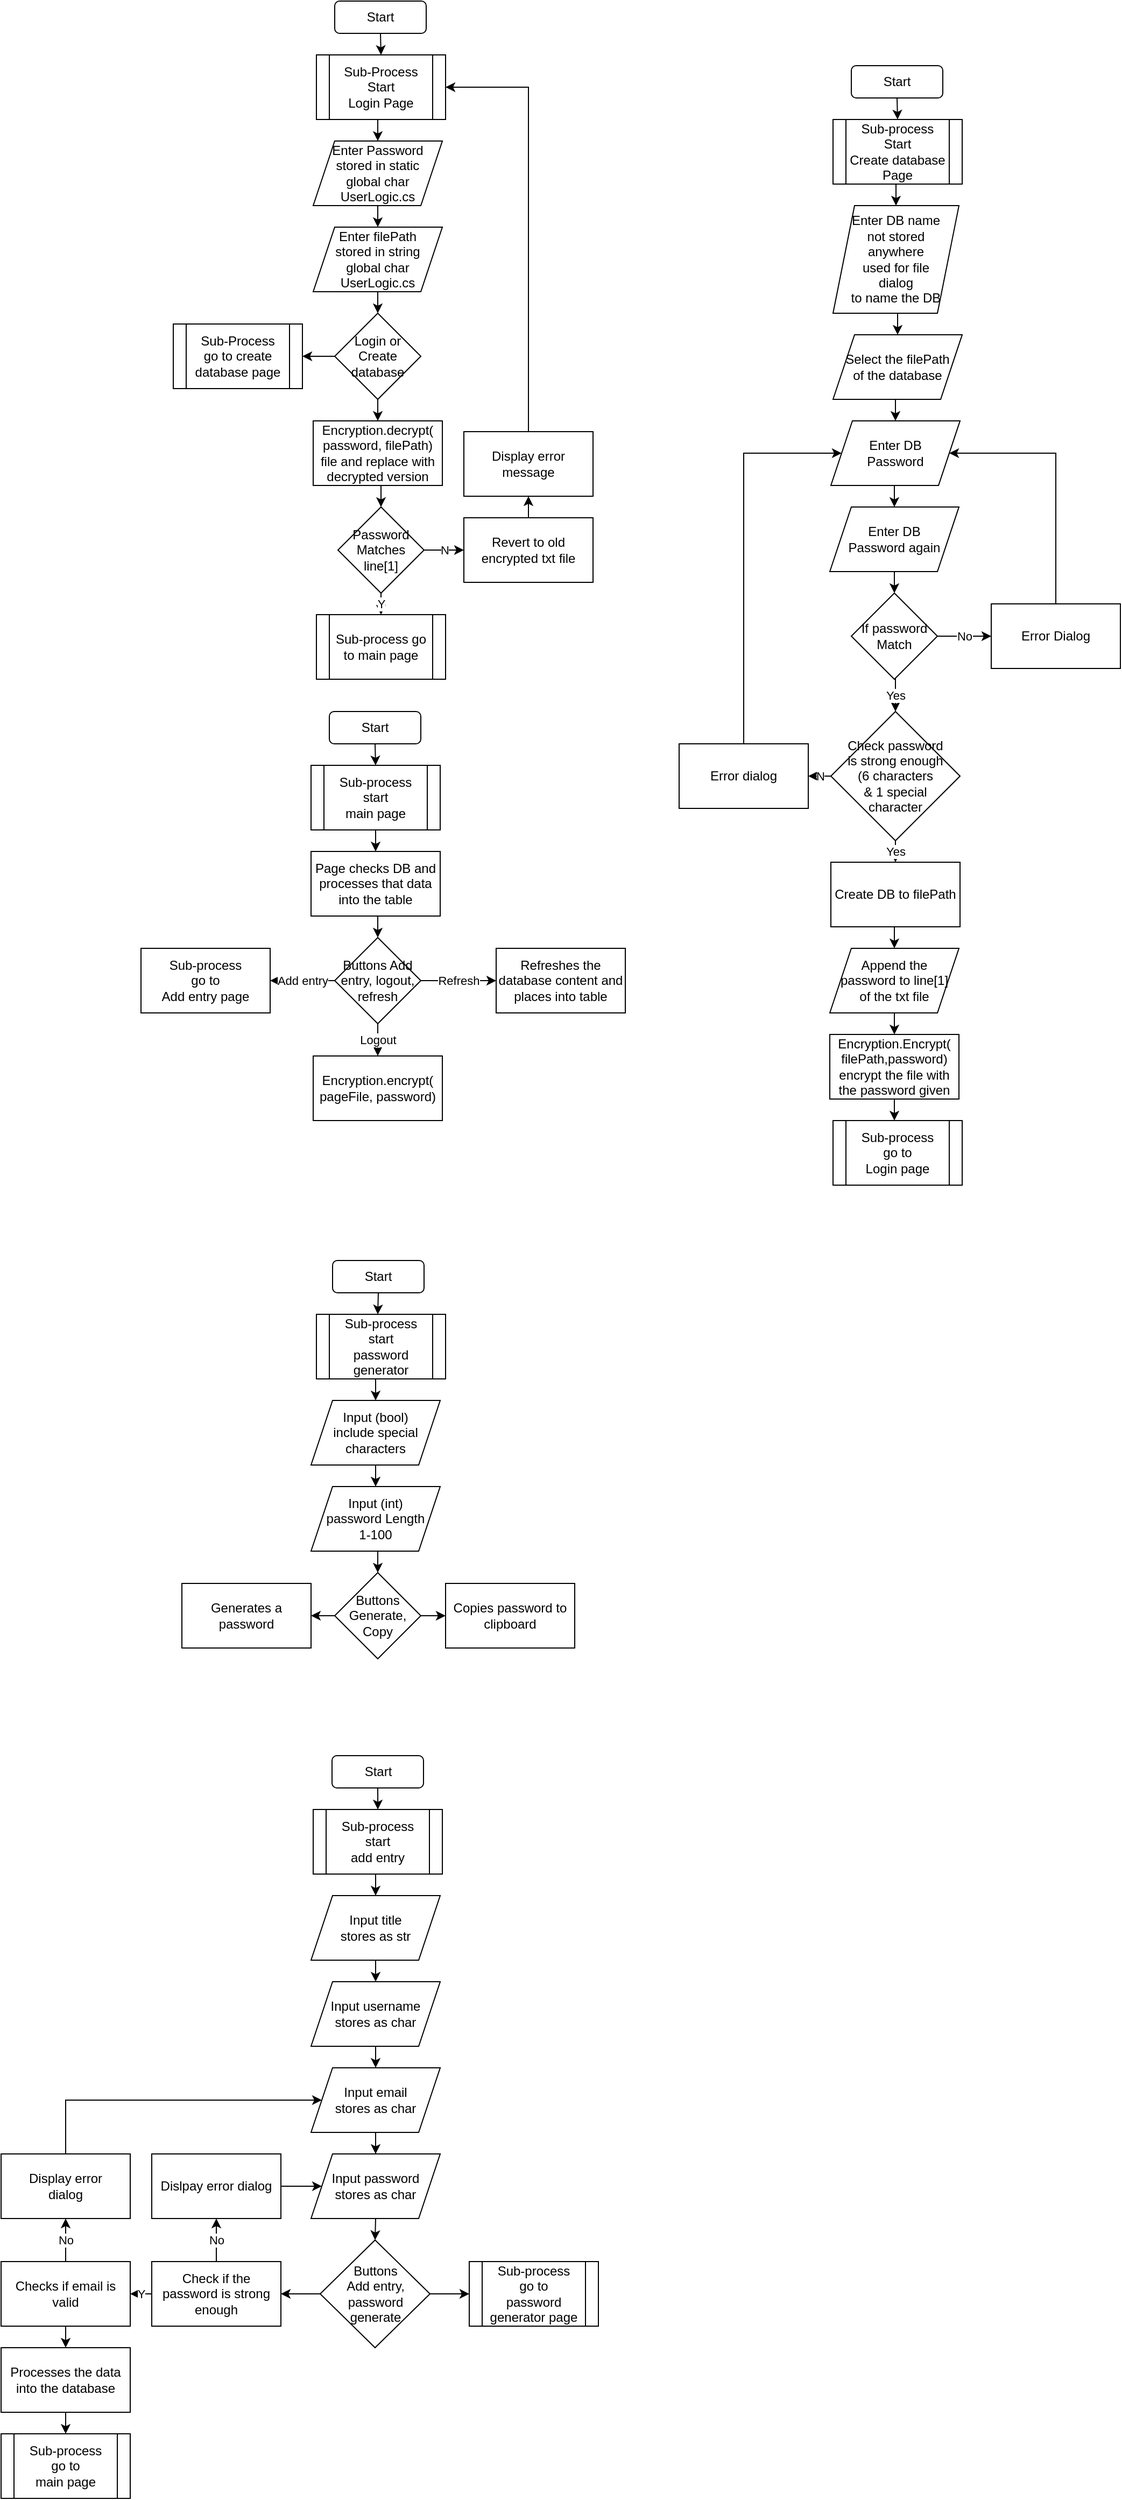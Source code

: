 <mxfile version="21.1.8" type="device">
  <diagram name="Page-1" id="aBPypEEteQPIvq4QUdJu">
    <mxGraphModel dx="2161" dy="1326" grid="1" gridSize="10" guides="1" tooltips="1" connect="1" arrows="1" fold="1" page="1" pageScale="1" pageWidth="850" pageHeight="1100" math="0" shadow="0">
      <root>
        <mxCell id="0" />
        <mxCell id="1" parent="0" />
        <mxCell id="FxC0_pa8mNY-ZTKqQQei-4" style="edgeStyle=orthogonalEdgeStyle;rounded=0;orthogonalLoop=1;jettySize=auto;html=1;exitX=0.5;exitY=1;exitDx=0;exitDy=0;entryX=0.5;entryY=0;entryDx=0;entryDy=0;" edge="1" parent="1" source="FxC0_pa8mNY-ZTKqQQei-1" target="FxC0_pa8mNY-ZTKqQQei-3">
          <mxGeometry relative="1" as="geometry" />
        </mxCell>
        <mxCell id="FxC0_pa8mNY-ZTKqQQei-1" value="Start" style="rounded=1;whiteSpace=wrap;html=1;" vertex="1" parent="1">
          <mxGeometry x="240" y="30" width="85" height="30" as="geometry" />
        </mxCell>
        <mxCell id="FxC0_pa8mNY-ZTKqQQei-6" style="edgeStyle=orthogonalEdgeStyle;rounded=0;orthogonalLoop=1;jettySize=auto;html=1;exitX=0.5;exitY=1;exitDx=0;exitDy=0;entryX=0.5;entryY=0;entryDx=0;entryDy=0;" edge="1" parent="1" source="FxC0_pa8mNY-ZTKqQQei-3" target="FxC0_pa8mNY-ZTKqQQei-5">
          <mxGeometry relative="1" as="geometry" />
        </mxCell>
        <mxCell id="FxC0_pa8mNY-ZTKqQQei-3" value="&lt;div&gt;Sub-Process&lt;/div&gt;&lt;div&gt;Start&lt;/div&gt;&lt;div&gt;Login Page&lt;br&gt;&lt;/div&gt;" style="shape=process;whiteSpace=wrap;html=1;backgroundOutline=1;" vertex="1" parent="1">
          <mxGeometry x="223" y="80" width="120" height="60" as="geometry" />
        </mxCell>
        <mxCell id="FxC0_pa8mNY-ZTKqQQei-12" style="edgeStyle=orthogonalEdgeStyle;rounded=0;orthogonalLoop=1;jettySize=auto;html=1;exitX=0.5;exitY=1;exitDx=0;exitDy=0;entryX=0.5;entryY=0;entryDx=0;entryDy=0;" edge="1" parent="1" source="FxC0_pa8mNY-ZTKqQQei-5" target="FxC0_pa8mNY-ZTKqQQei-9">
          <mxGeometry relative="1" as="geometry" />
        </mxCell>
        <mxCell id="FxC0_pa8mNY-ZTKqQQei-5" value="&lt;div&gt;Enter Password&lt;/div&gt;&lt;div&gt;stored in static&lt;/div&gt;&lt;div&gt;global char&lt;/div&gt;&lt;div&gt;UserLogic.cs&lt;br&gt;&lt;/div&gt;" style="shape=parallelogram;perimeter=parallelogramPerimeter;whiteSpace=wrap;html=1;fixedSize=1;" vertex="1" parent="1">
          <mxGeometry x="220" y="160" width="120" height="60" as="geometry" />
        </mxCell>
        <mxCell id="FxC0_pa8mNY-ZTKqQQei-14" style="edgeStyle=orthogonalEdgeStyle;rounded=0;orthogonalLoop=1;jettySize=auto;html=1;exitX=0.5;exitY=1;exitDx=0;exitDy=0;entryX=0.5;entryY=0;entryDx=0;entryDy=0;" edge="1" parent="1" source="FxC0_pa8mNY-ZTKqQQei-9" target="FxC0_pa8mNY-ZTKqQQei-13">
          <mxGeometry relative="1" as="geometry" />
        </mxCell>
        <mxCell id="FxC0_pa8mNY-ZTKqQQei-9" value="&lt;div&gt;Enter filePath&lt;/div&gt;&lt;div&gt;stored in string&lt;/div&gt;&lt;div&gt;global char&lt;/div&gt;&lt;div&gt;UserLogic.cs&lt;br&gt;&lt;/div&gt;" style="shape=parallelogram;perimeter=parallelogramPerimeter;whiteSpace=wrap;html=1;fixedSize=1;" vertex="1" parent="1">
          <mxGeometry x="220" y="240" width="120" height="60" as="geometry" />
        </mxCell>
        <mxCell id="FxC0_pa8mNY-ZTKqQQei-18" style="edgeStyle=orthogonalEdgeStyle;rounded=0;orthogonalLoop=1;jettySize=auto;html=1;exitX=0.5;exitY=1;exitDx=0;exitDy=0;entryX=0.5;entryY=0;entryDx=0;entryDy=0;" edge="1" parent="1" source="FxC0_pa8mNY-ZTKqQQei-13" target="FxC0_pa8mNY-ZTKqQQei-17">
          <mxGeometry relative="1" as="geometry" />
        </mxCell>
        <mxCell id="FxC0_pa8mNY-ZTKqQQei-21" style="edgeStyle=orthogonalEdgeStyle;rounded=0;orthogonalLoop=1;jettySize=auto;html=1;exitX=0;exitY=0.5;exitDx=0;exitDy=0;entryX=1;entryY=0.5;entryDx=0;entryDy=0;" edge="1" parent="1" source="FxC0_pa8mNY-ZTKqQQei-13">
          <mxGeometry relative="1" as="geometry">
            <mxPoint x="210" y="360" as="targetPoint" />
          </mxGeometry>
        </mxCell>
        <mxCell id="FxC0_pa8mNY-ZTKqQQei-13" value="&lt;div&gt;Login or&lt;/div&gt;&lt;div&gt;Create database&lt;br&gt;&lt;/div&gt;" style="rhombus;whiteSpace=wrap;html=1;" vertex="1" parent="1">
          <mxGeometry x="240" y="320" width="80" height="80" as="geometry" />
        </mxCell>
        <mxCell id="FxC0_pa8mNY-ZTKqQQei-20" style="edgeStyle=orthogonalEdgeStyle;rounded=0;orthogonalLoop=1;jettySize=auto;html=1;exitX=0.5;exitY=1;exitDx=0;exitDy=0;entryX=0.5;entryY=0;entryDx=0;entryDy=0;" edge="1" parent="1" source="FxC0_pa8mNY-ZTKqQQei-17" target="FxC0_pa8mNY-ZTKqQQei-19">
          <mxGeometry relative="1" as="geometry" />
        </mxCell>
        <mxCell id="FxC0_pa8mNY-ZTKqQQei-17" value="&lt;div&gt;Encryption.decrypt(&lt;/div&gt;&lt;div&gt;password, filePath)&lt;/div&gt;&lt;div&gt;file and replace with decrypted version&lt;br&gt;&lt;/div&gt;" style="rounded=0;whiteSpace=wrap;html=1;" vertex="1" parent="1">
          <mxGeometry x="220" y="420" width="120" height="60" as="geometry" />
        </mxCell>
        <mxCell id="FxC0_pa8mNY-ZTKqQQei-23" value="Y" style="edgeStyle=orthogonalEdgeStyle;rounded=0;orthogonalLoop=1;jettySize=auto;html=1;exitX=0.5;exitY=1;exitDx=0;exitDy=0;entryX=0.5;entryY=0;entryDx=0;entryDy=0;" edge="1" parent="1" source="FxC0_pa8mNY-ZTKqQQei-19">
          <mxGeometry relative="1" as="geometry">
            <mxPoint x="283.0" y="600" as="targetPoint" />
          </mxGeometry>
        </mxCell>
        <mxCell id="FxC0_pa8mNY-ZTKqQQei-25" value="N" style="edgeStyle=orthogonalEdgeStyle;rounded=0;orthogonalLoop=1;jettySize=auto;html=1;exitX=1;exitY=0.5;exitDx=0;exitDy=0;entryX=0;entryY=0.5;entryDx=0;entryDy=0;" edge="1" parent="1" source="FxC0_pa8mNY-ZTKqQQei-19" target="FxC0_pa8mNY-ZTKqQQei-24">
          <mxGeometry relative="1" as="geometry" />
        </mxCell>
        <mxCell id="FxC0_pa8mNY-ZTKqQQei-19" value="&lt;div&gt;Password&lt;/div&gt;&lt;div&gt;Matches line[1]&lt;br&gt;&lt;/div&gt;" style="rhombus;whiteSpace=wrap;html=1;" vertex="1" parent="1">
          <mxGeometry x="243" y="500" width="80" height="80" as="geometry" />
        </mxCell>
        <mxCell id="FxC0_pa8mNY-ZTKqQQei-27" style="edgeStyle=orthogonalEdgeStyle;rounded=0;orthogonalLoop=1;jettySize=auto;html=1;exitX=0.5;exitY=0;exitDx=0;exitDy=0;entryX=0.5;entryY=1;entryDx=0;entryDy=0;" edge="1" parent="1" source="FxC0_pa8mNY-ZTKqQQei-24" target="FxC0_pa8mNY-ZTKqQQei-26">
          <mxGeometry relative="1" as="geometry" />
        </mxCell>
        <mxCell id="FxC0_pa8mNY-ZTKqQQei-24" value="Revert to old encrypted txt file" style="rounded=0;whiteSpace=wrap;html=1;" vertex="1" parent="1">
          <mxGeometry x="360" y="510" width="120" height="60" as="geometry" />
        </mxCell>
        <mxCell id="FxC0_pa8mNY-ZTKqQQei-28" style="edgeStyle=orthogonalEdgeStyle;rounded=0;orthogonalLoop=1;jettySize=auto;html=1;exitX=0.5;exitY=0;exitDx=0;exitDy=0;entryX=1;entryY=0.5;entryDx=0;entryDy=0;" edge="1" parent="1" source="FxC0_pa8mNY-ZTKqQQei-26" target="FxC0_pa8mNY-ZTKqQQei-3">
          <mxGeometry relative="1" as="geometry" />
        </mxCell>
        <mxCell id="FxC0_pa8mNY-ZTKqQQei-26" value="Display error message" style="rounded=0;whiteSpace=wrap;html=1;" vertex="1" parent="1">
          <mxGeometry x="360" y="430" width="120" height="60" as="geometry" />
        </mxCell>
        <mxCell id="FxC0_pa8mNY-ZTKqQQei-31" style="edgeStyle=orthogonalEdgeStyle;rounded=0;orthogonalLoop=1;jettySize=auto;html=1;exitX=0.5;exitY=1;exitDx=0;exitDy=0;entryX=0.5;entryY=0;entryDx=0;entryDy=0;" edge="1" parent="1" source="FxC0_pa8mNY-ZTKqQQei-29">
          <mxGeometry relative="1" as="geometry">
            <mxPoint x="278.0" y="740" as="targetPoint" />
          </mxGeometry>
        </mxCell>
        <mxCell id="FxC0_pa8mNY-ZTKqQQei-29" value="Start" style="rounded=1;whiteSpace=wrap;html=1;" vertex="1" parent="1">
          <mxGeometry x="235" y="690" width="85" height="30" as="geometry" />
        </mxCell>
        <mxCell id="FxC0_pa8mNY-ZTKqQQei-33" style="edgeStyle=orthogonalEdgeStyle;rounded=0;orthogonalLoop=1;jettySize=auto;html=1;exitX=0.5;exitY=1;exitDx=0;exitDy=0;entryX=0.5;entryY=0;entryDx=0;entryDy=0;" edge="1" parent="1" target="FxC0_pa8mNY-ZTKqQQei-32">
          <mxGeometry relative="1" as="geometry">
            <mxPoint x="278.0" y="800" as="sourcePoint" />
          </mxGeometry>
        </mxCell>
        <mxCell id="FxC0_pa8mNY-ZTKqQQei-35" style="edgeStyle=orthogonalEdgeStyle;rounded=0;orthogonalLoop=1;jettySize=auto;html=1;exitX=0.5;exitY=1;exitDx=0;exitDy=0;entryX=0.5;entryY=0;entryDx=0;entryDy=0;" edge="1" parent="1" source="FxC0_pa8mNY-ZTKqQQei-32" target="FxC0_pa8mNY-ZTKqQQei-34">
          <mxGeometry relative="1" as="geometry" />
        </mxCell>
        <mxCell id="FxC0_pa8mNY-ZTKqQQei-32" value="Page checks DB and processes that data into the table" style="rounded=0;whiteSpace=wrap;html=1;" vertex="1" parent="1">
          <mxGeometry x="218" y="820" width="120" height="60" as="geometry" />
        </mxCell>
        <mxCell id="FxC0_pa8mNY-ZTKqQQei-37" value="Add entry" style="edgeStyle=orthogonalEdgeStyle;rounded=0;orthogonalLoop=1;jettySize=auto;html=1;exitX=0;exitY=0.5;exitDx=0;exitDy=0;entryX=1;entryY=0.5;entryDx=0;entryDy=0;" edge="1" parent="1" source="FxC0_pa8mNY-ZTKqQQei-34" target="FxC0_pa8mNY-ZTKqQQei-36">
          <mxGeometry relative="1" as="geometry" />
        </mxCell>
        <mxCell id="FxC0_pa8mNY-ZTKqQQei-39" value="Refresh" style="edgeStyle=orthogonalEdgeStyle;rounded=0;orthogonalLoop=1;jettySize=auto;html=1;exitX=1;exitY=0.5;exitDx=0;exitDy=0;entryX=0;entryY=0.5;entryDx=0;entryDy=0;" edge="1" parent="1" source="FxC0_pa8mNY-ZTKqQQei-34" target="FxC0_pa8mNY-ZTKqQQei-38">
          <mxGeometry relative="1" as="geometry" />
        </mxCell>
        <mxCell id="FxC0_pa8mNY-ZTKqQQei-41" value="Logout" style="edgeStyle=orthogonalEdgeStyle;rounded=0;orthogonalLoop=1;jettySize=auto;html=1;exitX=0.5;exitY=1;exitDx=0;exitDy=0;entryX=0.5;entryY=0;entryDx=0;entryDy=0;" edge="1" parent="1" source="FxC0_pa8mNY-ZTKqQQei-34" target="FxC0_pa8mNY-ZTKqQQei-40">
          <mxGeometry relative="1" as="geometry" />
        </mxCell>
        <mxCell id="FxC0_pa8mNY-ZTKqQQei-34" value="Buttons Add entry, logout, refresh" style="rhombus;whiteSpace=wrap;html=1;" vertex="1" parent="1">
          <mxGeometry x="240" y="900" width="80" height="80" as="geometry" />
        </mxCell>
        <mxCell id="FxC0_pa8mNY-ZTKqQQei-36" value="&lt;div&gt;Sub-process&lt;/div&gt;&lt;div&gt;go to&lt;/div&gt;&lt;div&gt;Add entry page&lt;br&gt;&lt;/div&gt;" style="rounded=0;whiteSpace=wrap;html=1;" vertex="1" parent="1">
          <mxGeometry x="60" y="910" width="120" height="60" as="geometry" />
        </mxCell>
        <mxCell id="FxC0_pa8mNY-ZTKqQQei-38" value="Refreshes the database content and places into table" style="rounded=0;whiteSpace=wrap;html=1;" vertex="1" parent="1">
          <mxGeometry x="390" y="910" width="120" height="60" as="geometry" />
        </mxCell>
        <mxCell id="FxC0_pa8mNY-ZTKqQQei-40" value="&lt;div&gt;Encryption.encrypt(&lt;/div&gt;&lt;div&gt;pageFile, password)&lt;br&gt;&lt;/div&gt;" style="rounded=0;whiteSpace=wrap;html=1;" vertex="1" parent="1">
          <mxGeometry x="220" y="1010" width="120" height="60" as="geometry" />
        </mxCell>
        <mxCell id="FxC0_pa8mNY-ZTKqQQei-44" style="edgeStyle=orthogonalEdgeStyle;rounded=0;orthogonalLoop=1;jettySize=auto;html=1;exitX=0.5;exitY=1;exitDx=0;exitDy=0;entryX=0.5;entryY=0;entryDx=0;entryDy=0;" edge="1" parent="1" source="FxC0_pa8mNY-ZTKqQQei-42">
          <mxGeometry relative="1" as="geometry">
            <mxPoint x="763" y="140" as="targetPoint" />
          </mxGeometry>
        </mxCell>
        <mxCell id="FxC0_pa8mNY-ZTKqQQei-42" value="Start" style="rounded=1;whiteSpace=wrap;html=1;" vertex="1" parent="1">
          <mxGeometry x="720" y="90" width="85" height="30" as="geometry" />
        </mxCell>
        <mxCell id="FxC0_pa8mNY-ZTKqQQei-46" style="edgeStyle=orthogonalEdgeStyle;rounded=0;orthogonalLoop=1;jettySize=auto;html=1;exitX=0.5;exitY=1;exitDx=0;exitDy=0;entryX=0.5;entryY=0;entryDx=0;entryDy=0;" edge="1" parent="1" target="FxC0_pa8mNY-ZTKqQQei-45">
          <mxGeometry relative="1" as="geometry">
            <mxPoint x="763" y="200" as="sourcePoint" />
          </mxGeometry>
        </mxCell>
        <mxCell id="FxC0_pa8mNY-ZTKqQQei-48" style="edgeStyle=orthogonalEdgeStyle;rounded=0;orthogonalLoop=1;jettySize=auto;html=1;exitX=0.5;exitY=1;exitDx=0;exitDy=0;entryX=0.5;entryY=0;entryDx=0;entryDy=0;" edge="1" parent="1" source="FxC0_pa8mNY-ZTKqQQei-45" target="FxC0_pa8mNY-ZTKqQQei-47">
          <mxGeometry relative="1" as="geometry" />
        </mxCell>
        <mxCell id="FxC0_pa8mNY-ZTKqQQei-45" value="&lt;div&gt;Enter DB name &lt;br&gt;&lt;/div&gt;&lt;div&gt;not stored&lt;/div&gt;&lt;div&gt;anywhere&lt;/div&gt;&lt;div&gt;used for file&lt;/div&gt;&lt;div&gt;dialog&lt;/div&gt;&lt;div&gt;to name the DB&lt;br&gt;&lt;/div&gt;" style="shape=parallelogram;perimeter=parallelogramPerimeter;whiteSpace=wrap;html=1;fixedSize=1;" vertex="1" parent="1">
          <mxGeometry x="703" y="220" width="117" height="100" as="geometry" />
        </mxCell>
        <mxCell id="FxC0_pa8mNY-ZTKqQQei-50" style="edgeStyle=orthogonalEdgeStyle;rounded=0;orthogonalLoop=1;jettySize=auto;html=1;exitX=0.5;exitY=1;exitDx=0;exitDy=0;entryX=0.5;entryY=0;entryDx=0;entryDy=0;" edge="1" parent="1" source="FxC0_pa8mNY-ZTKqQQei-47" target="FxC0_pa8mNY-ZTKqQQei-49">
          <mxGeometry relative="1" as="geometry" />
        </mxCell>
        <mxCell id="FxC0_pa8mNY-ZTKqQQei-47" value="&lt;div&gt;Select the filePath&lt;/div&gt;&lt;div&gt;of the database&lt;br&gt;&lt;/div&gt;" style="shape=parallelogram;perimeter=parallelogramPerimeter;whiteSpace=wrap;html=1;fixedSize=1;" vertex="1" parent="1">
          <mxGeometry x="703" y="340" width="120" height="60" as="geometry" />
        </mxCell>
        <mxCell id="FxC0_pa8mNY-ZTKqQQei-52" style="edgeStyle=orthogonalEdgeStyle;rounded=0;orthogonalLoop=1;jettySize=auto;html=1;exitX=0.5;exitY=1;exitDx=0;exitDy=0;entryX=0.5;entryY=0;entryDx=0;entryDy=0;" edge="1" parent="1" source="FxC0_pa8mNY-ZTKqQQei-49" target="FxC0_pa8mNY-ZTKqQQei-51">
          <mxGeometry relative="1" as="geometry" />
        </mxCell>
        <mxCell id="FxC0_pa8mNY-ZTKqQQei-49" value="&lt;div&gt;Enter DB&lt;/div&gt;&lt;div&gt;Password&lt;br&gt;&lt;/div&gt;" style="shape=parallelogram;perimeter=parallelogramPerimeter;whiteSpace=wrap;html=1;fixedSize=1;" vertex="1" parent="1">
          <mxGeometry x="701" y="420" width="120" height="60" as="geometry" />
        </mxCell>
        <mxCell id="FxC0_pa8mNY-ZTKqQQei-54" style="edgeStyle=orthogonalEdgeStyle;rounded=0;orthogonalLoop=1;jettySize=auto;html=1;exitX=0.5;exitY=1;exitDx=0;exitDy=0;entryX=0.5;entryY=0;entryDx=0;entryDy=0;" edge="1" parent="1" source="FxC0_pa8mNY-ZTKqQQei-51" target="FxC0_pa8mNY-ZTKqQQei-53">
          <mxGeometry relative="1" as="geometry" />
        </mxCell>
        <mxCell id="FxC0_pa8mNY-ZTKqQQei-51" value="&lt;div&gt;Enter DB&lt;/div&gt;&lt;div&gt;Password again&lt;br&gt;&lt;/div&gt;" style="shape=parallelogram;perimeter=parallelogramPerimeter;whiteSpace=wrap;html=1;fixedSize=1;" vertex="1" parent="1">
          <mxGeometry x="700" y="500" width="120" height="60" as="geometry" />
        </mxCell>
        <mxCell id="FxC0_pa8mNY-ZTKqQQei-56" value="No" style="edgeStyle=orthogonalEdgeStyle;rounded=0;orthogonalLoop=1;jettySize=auto;html=1;exitX=1;exitY=0.5;exitDx=0;exitDy=0;entryX=0;entryY=0.5;entryDx=0;entryDy=0;" edge="1" parent="1" source="FxC0_pa8mNY-ZTKqQQei-53" target="FxC0_pa8mNY-ZTKqQQei-55">
          <mxGeometry relative="1" as="geometry" />
        </mxCell>
        <mxCell id="FxC0_pa8mNY-ZTKqQQei-59" value="Yes" style="edgeStyle=orthogonalEdgeStyle;rounded=0;orthogonalLoop=1;jettySize=auto;html=1;exitX=0.5;exitY=1;exitDx=0;exitDy=0;entryX=0.5;entryY=0;entryDx=0;entryDy=0;" edge="1" parent="1" source="FxC0_pa8mNY-ZTKqQQei-53" target="FxC0_pa8mNY-ZTKqQQei-58">
          <mxGeometry relative="1" as="geometry" />
        </mxCell>
        <mxCell id="FxC0_pa8mNY-ZTKqQQei-53" value="&lt;div&gt;If password&lt;/div&gt;&lt;div&gt;Match&lt;br&gt;&lt;/div&gt;" style="rhombus;whiteSpace=wrap;html=1;" vertex="1" parent="1">
          <mxGeometry x="720" y="580" width="80" height="80" as="geometry" />
        </mxCell>
        <mxCell id="FxC0_pa8mNY-ZTKqQQei-57" style="edgeStyle=orthogonalEdgeStyle;rounded=0;orthogonalLoop=1;jettySize=auto;html=1;exitX=0.5;exitY=0;exitDx=0;exitDy=0;entryX=1;entryY=0.5;entryDx=0;entryDy=0;" edge="1" parent="1" source="FxC0_pa8mNY-ZTKqQQei-55" target="FxC0_pa8mNY-ZTKqQQei-49">
          <mxGeometry relative="1" as="geometry">
            <mxPoint x="840" y="450" as="targetPoint" />
            <Array as="points">
              <mxPoint x="910" y="450" />
            </Array>
          </mxGeometry>
        </mxCell>
        <mxCell id="FxC0_pa8mNY-ZTKqQQei-55" value="Error Dialog" style="rounded=0;whiteSpace=wrap;html=1;" vertex="1" parent="1">
          <mxGeometry x="850" y="590" width="120" height="60" as="geometry" />
        </mxCell>
        <mxCell id="FxC0_pa8mNY-ZTKqQQei-61" value="N" style="edgeStyle=orthogonalEdgeStyle;rounded=0;orthogonalLoop=1;jettySize=auto;html=1;exitX=0;exitY=0.5;exitDx=0;exitDy=0;" edge="1" parent="1" source="FxC0_pa8mNY-ZTKqQQei-58" target="FxC0_pa8mNY-ZTKqQQei-60">
          <mxGeometry relative="1" as="geometry" />
        </mxCell>
        <mxCell id="FxC0_pa8mNY-ZTKqQQei-64" value="Yes" style="edgeStyle=orthogonalEdgeStyle;rounded=0;orthogonalLoop=1;jettySize=auto;html=1;exitX=0.5;exitY=1;exitDx=0;exitDy=0;entryX=0.5;entryY=0;entryDx=0;entryDy=0;" edge="1" parent="1" source="FxC0_pa8mNY-ZTKqQQei-58" target="FxC0_pa8mNY-ZTKqQQei-63">
          <mxGeometry relative="1" as="geometry" />
        </mxCell>
        <mxCell id="FxC0_pa8mNY-ZTKqQQei-58" value="&lt;div&gt;Check password&lt;/div&gt;&lt;div&gt;is strong enough&lt;/div&gt;&lt;div&gt;(6 characters&lt;/div&gt;&lt;div&gt;&amp;amp; 1 special&lt;/div&gt;&lt;div&gt;character&lt;br&gt;&lt;/div&gt;" style="rhombus;whiteSpace=wrap;html=1;" vertex="1" parent="1">
          <mxGeometry x="701" y="690" width="120" height="120" as="geometry" />
        </mxCell>
        <mxCell id="FxC0_pa8mNY-ZTKqQQei-62" style="edgeStyle=orthogonalEdgeStyle;rounded=0;orthogonalLoop=1;jettySize=auto;html=1;exitX=0.5;exitY=0;exitDx=0;exitDy=0;entryX=0;entryY=0.5;entryDx=0;entryDy=0;" edge="1" parent="1" source="FxC0_pa8mNY-ZTKqQQei-60" target="FxC0_pa8mNY-ZTKqQQei-49">
          <mxGeometry relative="1" as="geometry">
            <Array as="points">
              <mxPoint x="620" y="450" />
            </Array>
          </mxGeometry>
        </mxCell>
        <mxCell id="FxC0_pa8mNY-ZTKqQQei-60" value="Error dialog" style="rounded=0;whiteSpace=wrap;html=1;" vertex="1" parent="1">
          <mxGeometry x="560" y="720" width="120" height="60" as="geometry" />
        </mxCell>
        <mxCell id="FxC0_pa8mNY-ZTKqQQei-66" style="edgeStyle=orthogonalEdgeStyle;rounded=0;orthogonalLoop=1;jettySize=auto;html=1;exitX=0.5;exitY=1;exitDx=0;exitDy=0;entryX=0.5;entryY=0;entryDx=0;entryDy=0;" edge="1" parent="1" source="FxC0_pa8mNY-ZTKqQQei-63" target="FxC0_pa8mNY-ZTKqQQei-65">
          <mxGeometry relative="1" as="geometry" />
        </mxCell>
        <mxCell id="FxC0_pa8mNY-ZTKqQQei-63" value="Create DB to filePath" style="rounded=0;whiteSpace=wrap;html=1;" vertex="1" parent="1">
          <mxGeometry x="701" y="830" width="120" height="60" as="geometry" />
        </mxCell>
        <mxCell id="FxC0_pa8mNY-ZTKqQQei-68" style="edgeStyle=orthogonalEdgeStyle;rounded=0;orthogonalLoop=1;jettySize=auto;html=1;exitX=0.5;exitY=1;exitDx=0;exitDy=0;entryX=0.5;entryY=0;entryDx=0;entryDy=0;" edge="1" parent="1" source="FxC0_pa8mNY-ZTKqQQei-65" target="FxC0_pa8mNY-ZTKqQQei-67">
          <mxGeometry relative="1" as="geometry" />
        </mxCell>
        <mxCell id="FxC0_pa8mNY-ZTKqQQei-65" value="&lt;div&gt;Append the&lt;/div&gt;&lt;div&gt;password to line[1]&lt;/div&gt;&lt;div&gt;of the txt file&lt;br&gt;&lt;/div&gt;" style="shape=parallelogram;perimeter=parallelogramPerimeter;whiteSpace=wrap;html=1;fixedSize=1;" vertex="1" parent="1">
          <mxGeometry x="700" y="910" width="120" height="60" as="geometry" />
        </mxCell>
        <mxCell id="FxC0_pa8mNY-ZTKqQQei-70" style="edgeStyle=orthogonalEdgeStyle;rounded=0;orthogonalLoop=1;jettySize=auto;html=1;exitX=0.5;exitY=1;exitDx=0;exitDy=0;entryX=0.5;entryY=0;entryDx=0;entryDy=0;" edge="1" parent="1" source="FxC0_pa8mNY-ZTKqQQei-67">
          <mxGeometry relative="1" as="geometry">
            <mxPoint x="760" y="1070" as="targetPoint" />
          </mxGeometry>
        </mxCell>
        <mxCell id="FxC0_pa8mNY-ZTKqQQei-67" value="&lt;div&gt;Encryption.Encrypt(&lt;/div&gt;&lt;div&gt;filePath,password)&lt;/div&gt;&lt;div&gt;encrypt the file with&lt;/div&gt;&lt;div&gt;the password given&lt;br&gt;&lt;/div&gt;" style="rounded=0;whiteSpace=wrap;html=1;" vertex="1" parent="1">
          <mxGeometry x="700" y="990" width="120" height="60" as="geometry" />
        </mxCell>
        <mxCell id="FxC0_pa8mNY-ZTKqQQei-73" style="edgeStyle=orthogonalEdgeStyle;rounded=0;orthogonalLoop=1;jettySize=auto;html=1;exitX=0.5;exitY=1;exitDx=0;exitDy=0;entryX=0.5;entryY=0;entryDx=0;entryDy=0;" edge="1" parent="1" source="FxC0_pa8mNY-ZTKqQQei-71">
          <mxGeometry relative="1" as="geometry">
            <mxPoint x="280" y="1250" as="targetPoint" />
          </mxGeometry>
        </mxCell>
        <mxCell id="FxC0_pa8mNY-ZTKqQQei-71" value="Start" style="rounded=1;whiteSpace=wrap;html=1;" vertex="1" parent="1">
          <mxGeometry x="238" y="1200" width="85" height="30" as="geometry" />
        </mxCell>
        <mxCell id="FxC0_pa8mNY-ZTKqQQei-75" style="edgeStyle=orthogonalEdgeStyle;rounded=0;orthogonalLoop=1;jettySize=auto;html=1;exitX=0.5;exitY=1;exitDx=0;exitDy=0;entryX=0.5;entryY=0;entryDx=0;entryDy=0;" edge="1" parent="1" target="FxC0_pa8mNY-ZTKqQQei-74">
          <mxGeometry relative="1" as="geometry">
            <mxPoint x="280" y="1310" as="sourcePoint" />
          </mxGeometry>
        </mxCell>
        <mxCell id="FxC0_pa8mNY-ZTKqQQei-77" style="edgeStyle=orthogonalEdgeStyle;rounded=0;orthogonalLoop=1;jettySize=auto;html=1;exitX=0.5;exitY=1;exitDx=0;exitDy=0;entryX=0.5;entryY=0;entryDx=0;entryDy=0;" edge="1" parent="1" source="FxC0_pa8mNY-ZTKqQQei-74" target="FxC0_pa8mNY-ZTKqQQei-76">
          <mxGeometry relative="1" as="geometry" />
        </mxCell>
        <mxCell id="FxC0_pa8mNY-ZTKqQQei-74" value="&lt;div&gt;Input (bool)&lt;/div&gt;&lt;div&gt;include special&lt;/div&gt;&lt;div&gt;characters&lt;br&gt;&lt;/div&gt;" style="shape=parallelogram;perimeter=parallelogramPerimeter;whiteSpace=wrap;html=1;fixedSize=1;" vertex="1" parent="1">
          <mxGeometry x="218" y="1330" width="120" height="60" as="geometry" />
        </mxCell>
        <mxCell id="FxC0_pa8mNY-ZTKqQQei-79" style="edgeStyle=orthogonalEdgeStyle;rounded=0;orthogonalLoop=1;jettySize=auto;html=1;exitX=0.5;exitY=1;exitDx=0;exitDy=0;entryX=0.5;entryY=0;entryDx=0;entryDy=0;" edge="1" parent="1" source="FxC0_pa8mNY-ZTKqQQei-76" target="FxC0_pa8mNY-ZTKqQQei-78">
          <mxGeometry relative="1" as="geometry" />
        </mxCell>
        <mxCell id="FxC0_pa8mNY-ZTKqQQei-76" value="&lt;div&gt;Input (int)&lt;/div&gt;&lt;div&gt;password Length&lt;/div&gt;&lt;div&gt;1-100&lt;br&gt;&lt;/div&gt;" style="shape=parallelogram;perimeter=parallelogramPerimeter;whiteSpace=wrap;html=1;fixedSize=1;" vertex="1" parent="1">
          <mxGeometry x="218" y="1410" width="120" height="60" as="geometry" />
        </mxCell>
        <mxCell id="FxC0_pa8mNY-ZTKqQQei-82" style="edgeStyle=orthogonalEdgeStyle;rounded=0;orthogonalLoop=1;jettySize=auto;html=1;exitX=0;exitY=0.5;exitDx=0;exitDy=0;entryX=1;entryY=0.5;entryDx=0;entryDy=0;" edge="1" parent="1" source="FxC0_pa8mNY-ZTKqQQei-78" target="FxC0_pa8mNY-ZTKqQQei-80">
          <mxGeometry relative="1" as="geometry" />
        </mxCell>
        <mxCell id="FxC0_pa8mNY-ZTKqQQei-85" style="edgeStyle=orthogonalEdgeStyle;rounded=0;orthogonalLoop=1;jettySize=auto;html=1;exitX=1;exitY=0.5;exitDx=0;exitDy=0;entryX=0;entryY=0.5;entryDx=0;entryDy=0;" edge="1" parent="1" source="FxC0_pa8mNY-ZTKqQQei-78" target="FxC0_pa8mNY-ZTKqQQei-83">
          <mxGeometry relative="1" as="geometry" />
        </mxCell>
        <mxCell id="FxC0_pa8mNY-ZTKqQQei-78" value="&lt;div&gt;Buttons&lt;/div&gt;&lt;div&gt;Generate,&lt;/div&gt;&lt;div&gt;Copy&lt;br&gt;&lt;/div&gt;" style="rhombus;whiteSpace=wrap;html=1;" vertex="1" parent="1">
          <mxGeometry x="240" y="1490" width="80" height="80" as="geometry" />
        </mxCell>
        <mxCell id="FxC0_pa8mNY-ZTKqQQei-80" value="&lt;div&gt;Generates a&lt;/div&gt;&lt;div&gt;password&lt;br&gt;&lt;/div&gt;" style="rounded=0;whiteSpace=wrap;html=1;" vertex="1" parent="1">
          <mxGeometry x="98" y="1500" width="120" height="60" as="geometry" />
        </mxCell>
        <mxCell id="FxC0_pa8mNY-ZTKqQQei-83" value="&lt;div&gt;Copies password to&lt;/div&gt;&lt;div&gt;clipboard&lt;br&gt;&lt;/div&gt;" style="rounded=0;whiteSpace=wrap;html=1;" vertex="1" parent="1">
          <mxGeometry x="343" y="1500" width="120" height="60" as="geometry" />
        </mxCell>
        <mxCell id="FxC0_pa8mNY-ZTKqQQei-88" style="edgeStyle=orthogonalEdgeStyle;rounded=0;orthogonalLoop=1;jettySize=auto;html=1;exitX=0.5;exitY=1;exitDx=0;exitDy=0;" edge="1" parent="1" source="FxC0_pa8mNY-ZTKqQQei-86">
          <mxGeometry relative="1" as="geometry">
            <mxPoint x="280.059" y="1710" as="targetPoint" />
          </mxGeometry>
        </mxCell>
        <mxCell id="FxC0_pa8mNY-ZTKqQQei-86" value="Start" style="rounded=1;whiteSpace=wrap;html=1;" vertex="1" parent="1">
          <mxGeometry x="237.5" y="1660" width="85" height="30" as="geometry" />
        </mxCell>
        <mxCell id="FxC0_pa8mNY-ZTKqQQei-90" style="edgeStyle=orthogonalEdgeStyle;rounded=0;orthogonalLoop=1;jettySize=auto;html=1;exitX=0.5;exitY=1;exitDx=0;exitDy=0;entryX=0.5;entryY=0;entryDx=0;entryDy=0;" edge="1" parent="1" target="FxC0_pa8mNY-ZTKqQQei-89">
          <mxGeometry relative="1" as="geometry">
            <mxPoint x="280" y="1770" as="sourcePoint" />
          </mxGeometry>
        </mxCell>
        <mxCell id="FxC0_pa8mNY-ZTKqQQei-92" style="edgeStyle=orthogonalEdgeStyle;rounded=0;orthogonalLoop=1;jettySize=auto;html=1;exitX=0.5;exitY=1;exitDx=0;exitDy=0;entryX=0.5;entryY=0;entryDx=0;entryDy=0;" edge="1" parent="1" source="FxC0_pa8mNY-ZTKqQQei-89" target="FxC0_pa8mNY-ZTKqQQei-91">
          <mxGeometry relative="1" as="geometry" />
        </mxCell>
        <mxCell id="FxC0_pa8mNY-ZTKqQQei-89" value="&lt;div&gt;Input title&lt;/div&gt;&lt;div&gt;stores as str&lt;br&gt;&lt;/div&gt;" style="shape=parallelogram;perimeter=parallelogramPerimeter;whiteSpace=wrap;html=1;fixedSize=1;" vertex="1" parent="1">
          <mxGeometry x="218" y="1790" width="120" height="60" as="geometry" />
        </mxCell>
        <mxCell id="FxC0_pa8mNY-ZTKqQQei-94" style="edgeStyle=orthogonalEdgeStyle;rounded=0;orthogonalLoop=1;jettySize=auto;html=1;exitX=0.5;exitY=1;exitDx=0;exitDy=0;entryX=0.5;entryY=0;entryDx=0;entryDy=0;" edge="1" parent="1" source="FxC0_pa8mNY-ZTKqQQei-91" target="FxC0_pa8mNY-ZTKqQQei-93">
          <mxGeometry relative="1" as="geometry" />
        </mxCell>
        <mxCell id="FxC0_pa8mNY-ZTKqQQei-91" value="&lt;div&gt;Input username&lt;/div&gt;&lt;div&gt;stores as char&lt;br&gt;&lt;/div&gt;" style="shape=parallelogram;perimeter=parallelogramPerimeter;whiteSpace=wrap;html=1;fixedSize=1;" vertex="1" parent="1">
          <mxGeometry x="218" y="1870" width="120" height="60" as="geometry" />
        </mxCell>
        <mxCell id="FxC0_pa8mNY-ZTKqQQei-96" style="edgeStyle=orthogonalEdgeStyle;rounded=0;orthogonalLoop=1;jettySize=auto;html=1;exitX=0.5;exitY=1;exitDx=0;exitDy=0;" edge="1" parent="1" source="FxC0_pa8mNY-ZTKqQQei-93" target="FxC0_pa8mNY-ZTKqQQei-95">
          <mxGeometry relative="1" as="geometry" />
        </mxCell>
        <mxCell id="FxC0_pa8mNY-ZTKqQQei-93" value="&lt;div&gt;Input email &lt;br&gt;&lt;/div&gt;&lt;div&gt;stores as char&lt;br&gt;&lt;/div&gt;" style="shape=parallelogram;perimeter=parallelogramPerimeter;whiteSpace=wrap;html=1;fixedSize=1;" vertex="1" parent="1">
          <mxGeometry x="218" y="1950" width="120" height="60" as="geometry" />
        </mxCell>
        <mxCell id="FxC0_pa8mNY-ZTKqQQei-98" style="edgeStyle=orthogonalEdgeStyle;rounded=0;orthogonalLoop=1;jettySize=auto;html=1;exitX=0.5;exitY=1;exitDx=0;exitDy=0;entryX=0.5;entryY=0;entryDx=0;entryDy=0;" edge="1" parent="1" source="FxC0_pa8mNY-ZTKqQQei-95" target="FxC0_pa8mNY-ZTKqQQei-97">
          <mxGeometry relative="1" as="geometry" />
        </mxCell>
        <mxCell id="FxC0_pa8mNY-ZTKqQQei-95" value="&lt;div&gt;Input password&lt;/div&gt;&lt;div&gt;stores as char&lt;br&gt;&lt;/div&gt;" style="shape=parallelogram;perimeter=parallelogramPerimeter;whiteSpace=wrap;html=1;fixedSize=1;" vertex="1" parent="1">
          <mxGeometry x="218" y="2030" width="120" height="60" as="geometry" />
        </mxCell>
        <mxCell id="FxC0_pa8mNY-ZTKqQQei-100" style="edgeStyle=orthogonalEdgeStyle;rounded=0;orthogonalLoop=1;jettySize=auto;html=1;exitX=1;exitY=0.5;exitDx=0;exitDy=0;entryX=0;entryY=0.5;entryDx=0;entryDy=0;" edge="1" parent="1" source="FxC0_pa8mNY-ZTKqQQei-97">
          <mxGeometry relative="1" as="geometry">
            <mxPoint x="365" y="2160" as="targetPoint" />
          </mxGeometry>
        </mxCell>
        <mxCell id="FxC0_pa8mNY-ZTKqQQei-112" style="edgeStyle=orthogonalEdgeStyle;rounded=0;orthogonalLoop=1;jettySize=auto;html=1;exitX=0;exitY=0.5;exitDx=0;exitDy=0;entryX=1;entryY=0.5;entryDx=0;entryDy=0;" edge="1" parent="1" source="FxC0_pa8mNY-ZTKqQQei-97" target="FxC0_pa8mNY-ZTKqQQei-111">
          <mxGeometry relative="1" as="geometry" />
        </mxCell>
        <mxCell id="FxC0_pa8mNY-ZTKqQQei-97" value="&lt;div&gt;Buttons&lt;/div&gt;&lt;div&gt;Add entry,&lt;/div&gt;&lt;div&gt;password&lt;/div&gt;&lt;div&gt;generate&lt;br&gt;&lt;/div&gt;" style="rhombus;whiteSpace=wrap;html=1;" vertex="1" parent="1">
          <mxGeometry x="226.5" y="2110" width="102" height="100" as="geometry" />
        </mxCell>
        <mxCell id="FxC0_pa8mNY-ZTKqQQei-101" value="&lt;div&gt;Sub-process&lt;/div&gt;&lt;div&gt;start&lt;/div&gt;&lt;div&gt;main page&lt;br&gt;&lt;/div&gt;" style="shape=process;whiteSpace=wrap;html=1;backgroundOutline=1;" vertex="1" parent="1">
          <mxGeometry x="218" y="740" width="120" height="60" as="geometry" />
        </mxCell>
        <mxCell id="FxC0_pa8mNY-ZTKqQQei-102" value="Sub-process go to main page" style="shape=process;whiteSpace=wrap;html=1;backgroundOutline=1;" vertex="1" parent="1">
          <mxGeometry x="223" y="600" width="120" height="60" as="geometry" />
        </mxCell>
        <mxCell id="FxC0_pa8mNY-ZTKqQQei-104" value="&lt;div&gt;Sub-Process&lt;/div&gt;&lt;div&gt;go to create database page&lt;br&gt;&lt;/div&gt;" style="shape=process;whiteSpace=wrap;html=1;backgroundOutline=1;" vertex="1" parent="1">
          <mxGeometry x="90" y="330" width="120" height="60" as="geometry" />
        </mxCell>
        <mxCell id="FxC0_pa8mNY-ZTKqQQei-105" value="&lt;div&gt;Sub-process&lt;/div&gt;&lt;div&gt;Start&lt;/div&gt;&lt;div&gt;Create database&lt;/div&gt;&lt;div&gt;Page&lt;br&gt;&lt;/div&gt;" style="shape=process;whiteSpace=wrap;html=1;backgroundOutline=1;" vertex="1" parent="1">
          <mxGeometry x="703" y="140" width="120" height="60" as="geometry" />
        </mxCell>
        <mxCell id="FxC0_pa8mNY-ZTKqQQei-106" value="&lt;div&gt;Sub-process&lt;/div&gt;&lt;div&gt;go to&lt;/div&gt;&lt;div&gt;Login page&lt;br&gt;&lt;/div&gt;" style="shape=process;whiteSpace=wrap;html=1;backgroundOutline=1;" vertex="1" parent="1">
          <mxGeometry x="703" y="1070" width="120" height="60" as="geometry" />
        </mxCell>
        <mxCell id="FxC0_pa8mNY-ZTKqQQei-108" value="&lt;div&gt;Sub-process&lt;/div&gt;&lt;div&gt;start&lt;/div&gt;&lt;div&gt;password generator&lt;br&gt;&lt;/div&gt;" style="shape=process;whiteSpace=wrap;html=1;backgroundOutline=1;" vertex="1" parent="1">
          <mxGeometry x="223" y="1250" width="120" height="60" as="geometry" />
        </mxCell>
        <mxCell id="FxC0_pa8mNY-ZTKqQQei-109" value="&lt;div&gt;Sub-process&lt;/div&gt;&lt;div&gt;start&lt;/div&gt;&lt;div&gt;add entry&lt;br&gt;&lt;/div&gt;" style="shape=process;whiteSpace=wrap;html=1;backgroundOutline=1;" vertex="1" parent="1">
          <mxGeometry x="220" y="1710" width="120" height="60" as="geometry" />
        </mxCell>
        <mxCell id="FxC0_pa8mNY-ZTKqQQei-110" value="&lt;div&gt;Sub-process&lt;/div&gt;&lt;div&gt;go to &lt;br&gt;&lt;/div&gt;&lt;div&gt;password &lt;br&gt;&lt;/div&gt;&lt;div&gt;generator page&lt;br&gt;&lt;/div&gt;" style="shape=process;whiteSpace=wrap;html=1;backgroundOutline=1;" vertex="1" parent="1">
          <mxGeometry x="365" y="2130" width="120" height="60" as="geometry" />
        </mxCell>
        <mxCell id="FxC0_pa8mNY-ZTKqQQei-114" value="No" style="edgeStyle=orthogonalEdgeStyle;rounded=0;orthogonalLoop=1;jettySize=auto;html=1;exitX=0.5;exitY=0;exitDx=0;exitDy=0;entryX=0.5;entryY=1;entryDx=0;entryDy=0;" edge="1" parent="1" source="FxC0_pa8mNY-ZTKqQQei-111" target="FxC0_pa8mNY-ZTKqQQei-113">
          <mxGeometry relative="1" as="geometry" />
        </mxCell>
        <mxCell id="FxC0_pa8mNY-ZTKqQQei-118" value="Y" style="edgeStyle=orthogonalEdgeStyle;rounded=0;orthogonalLoop=1;jettySize=auto;html=1;exitX=0;exitY=0.5;exitDx=0;exitDy=0;entryX=1;entryY=0.5;entryDx=0;entryDy=0;" edge="1" parent="1" source="FxC0_pa8mNY-ZTKqQQei-111" target="FxC0_pa8mNY-ZTKqQQei-116">
          <mxGeometry relative="1" as="geometry" />
        </mxCell>
        <mxCell id="FxC0_pa8mNY-ZTKqQQei-111" value="&lt;div&gt;Check if the password is strong&lt;/div&gt;&lt;div&gt;enough&lt;br&gt;&lt;/div&gt;" style="rounded=0;whiteSpace=wrap;html=1;" vertex="1" parent="1">
          <mxGeometry x="70" y="2130" width="120" height="60" as="geometry" />
        </mxCell>
        <mxCell id="FxC0_pa8mNY-ZTKqQQei-115" style="edgeStyle=orthogonalEdgeStyle;rounded=0;orthogonalLoop=1;jettySize=auto;html=1;exitX=1;exitY=0.5;exitDx=0;exitDy=0;entryX=0;entryY=0.5;entryDx=0;entryDy=0;" edge="1" parent="1" source="FxC0_pa8mNY-ZTKqQQei-113" target="FxC0_pa8mNY-ZTKqQQei-95">
          <mxGeometry relative="1" as="geometry" />
        </mxCell>
        <mxCell id="FxC0_pa8mNY-ZTKqQQei-113" value="Dislpay error dialog" style="rounded=0;whiteSpace=wrap;html=1;" vertex="1" parent="1">
          <mxGeometry x="70" y="2030" width="120" height="60" as="geometry" />
        </mxCell>
        <mxCell id="FxC0_pa8mNY-ZTKqQQei-120" value="No" style="edgeStyle=orthogonalEdgeStyle;rounded=0;orthogonalLoop=1;jettySize=auto;html=1;exitX=0.5;exitY=0;exitDx=0;exitDy=0;" edge="1" parent="1" source="FxC0_pa8mNY-ZTKqQQei-116" target="FxC0_pa8mNY-ZTKqQQei-119">
          <mxGeometry relative="1" as="geometry" />
        </mxCell>
        <mxCell id="FxC0_pa8mNY-ZTKqQQei-123" style="edgeStyle=orthogonalEdgeStyle;rounded=0;orthogonalLoop=1;jettySize=auto;html=1;exitX=0.5;exitY=1;exitDx=0;exitDy=0;entryX=0.5;entryY=0;entryDx=0;entryDy=0;" edge="1" parent="1" source="FxC0_pa8mNY-ZTKqQQei-116" target="FxC0_pa8mNY-ZTKqQQei-122">
          <mxGeometry relative="1" as="geometry" />
        </mxCell>
        <mxCell id="FxC0_pa8mNY-ZTKqQQei-116" value="Checks if email is valid" style="rounded=0;whiteSpace=wrap;html=1;" vertex="1" parent="1">
          <mxGeometry x="-70" y="2130" width="120" height="60" as="geometry" />
        </mxCell>
        <mxCell id="FxC0_pa8mNY-ZTKqQQei-121" style="edgeStyle=orthogonalEdgeStyle;rounded=0;orthogonalLoop=1;jettySize=auto;html=1;exitX=0.5;exitY=0;exitDx=0;exitDy=0;entryX=0;entryY=0.5;entryDx=0;entryDy=0;" edge="1" parent="1" source="FxC0_pa8mNY-ZTKqQQei-119" target="FxC0_pa8mNY-ZTKqQQei-93">
          <mxGeometry relative="1" as="geometry">
            <Array as="points">
              <mxPoint x="-10" y="1980" />
            </Array>
          </mxGeometry>
        </mxCell>
        <mxCell id="FxC0_pa8mNY-ZTKqQQei-119" value="&lt;div&gt;Display error&lt;/div&gt;&lt;div&gt;dialog&lt;br&gt;&lt;/div&gt;" style="rounded=0;whiteSpace=wrap;html=1;" vertex="1" parent="1">
          <mxGeometry x="-70" y="2030" width="120" height="60" as="geometry" />
        </mxCell>
        <mxCell id="FxC0_pa8mNY-ZTKqQQei-125" style="edgeStyle=orthogonalEdgeStyle;rounded=0;orthogonalLoop=1;jettySize=auto;html=1;exitX=0.5;exitY=1;exitDx=0;exitDy=0;entryX=0.5;entryY=0;entryDx=0;entryDy=0;" edge="1" parent="1" source="FxC0_pa8mNY-ZTKqQQei-122" target="FxC0_pa8mNY-ZTKqQQei-124">
          <mxGeometry relative="1" as="geometry" />
        </mxCell>
        <mxCell id="FxC0_pa8mNY-ZTKqQQei-122" value="&lt;div&gt;Processes the data&lt;/div&gt;&lt;div&gt;into the database&lt;br&gt;&lt;/div&gt;" style="rounded=0;whiteSpace=wrap;html=1;" vertex="1" parent="1">
          <mxGeometry x="-70" y="2210" width="120" height="60" as="geometry" />
        </mxCell>
        <mxCell id="FxC0_pa8mNY-ZTKqQQei-124" value="&lt;div&gt;Sub-process&lt;/div&gt;&lt;div&gt;go to&lt;/div&gt;&lt;div&gt;main page&lt;br&gt;&lt;/div&gt;" style="shape=process;whiteSpace=wrap;html=1;backgroundOutline=1;" vertex="1" parent="1">
          <mxGeometry x="-70" y="2290" width="120" height="60" as="geometry" />
        </mxCell>
      </root>
    </mxGraphModel>
  </diagram>
</mxfile>
